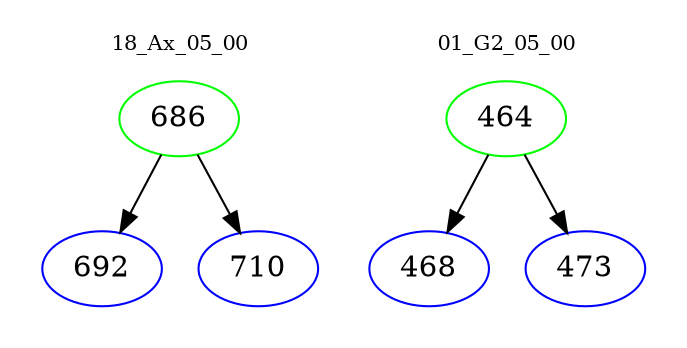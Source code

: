 digraph{
subgraph cluster_0 {
color = white
label = "18_Ax_05_00";
fontsize=10;
T0_686 [label="686", color="green"]
T0_686 -> T0_692 [color="black"]
T0_692 [label="692", color="blue"]
T0_686 -> T0_710 [color="black"]
T0_710 [label="710", color="blue"]
}
subgraph cluster_1 {
color = white
label = "01_G2_05_00";
fontsize=10;
T1_464 [label="464", color="green"]
T1_464 -> T1_468 [color="black"]
T1_468 [label="468", color="blue"]
T1_464 -> T1_473 [color="black"]
T1_473 [label="473", color="blue"]
}
}
